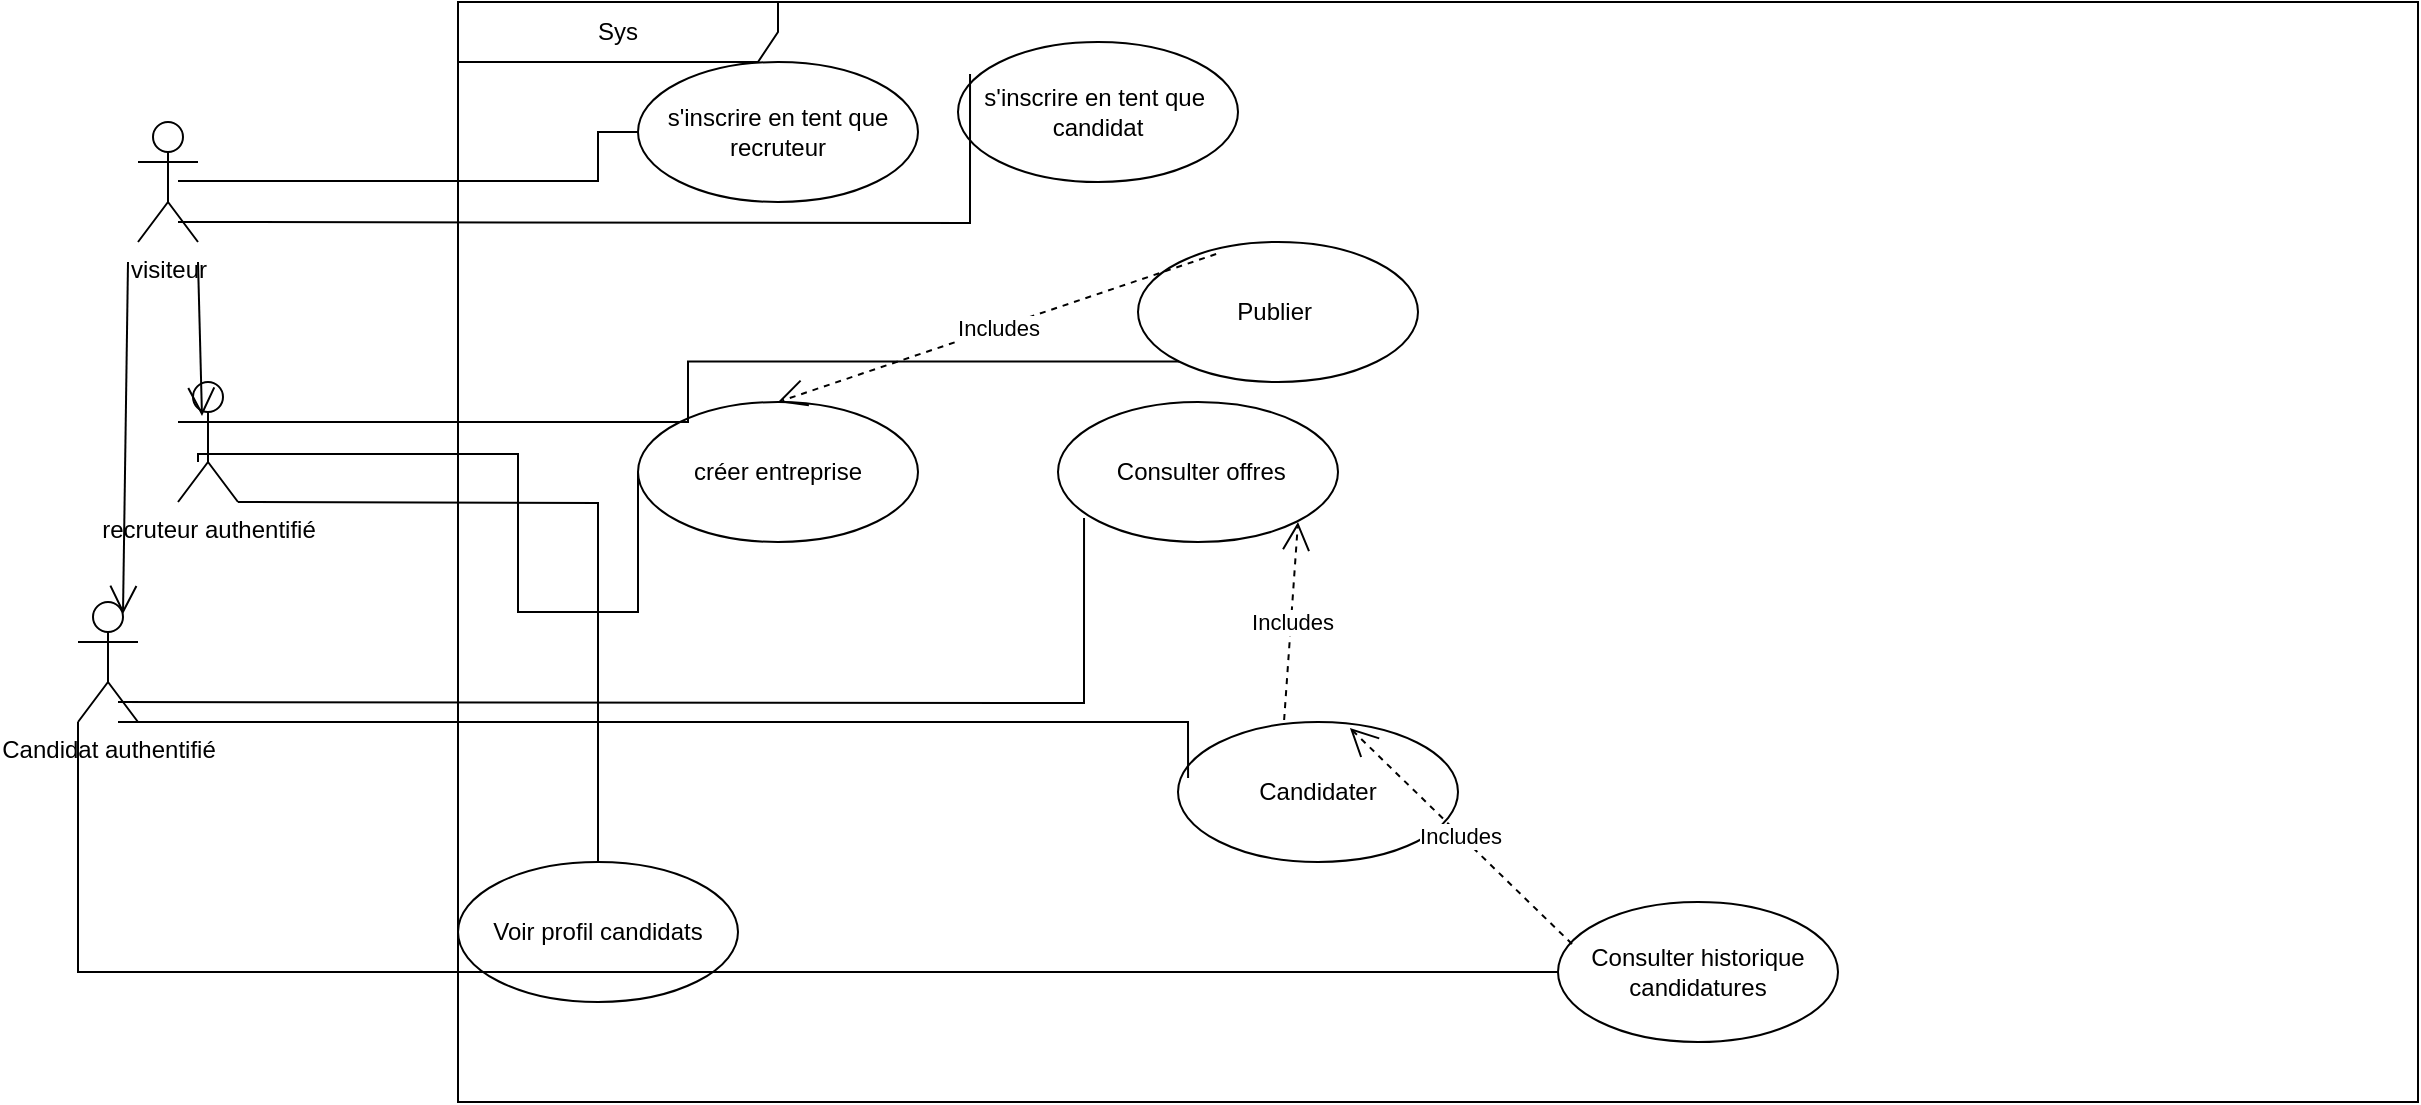 <mxfile version="26.1.1">
  <diagram name="Page-1" id="LaAgvc_H49lso2V-GCZU">
    <mxGraphModel dx="1434" dy="107" grid="1" gridSize="10" guides="1" tooltips="1" connect="1" arrows="1" fold="1" page="0" pageScale="1" pageWidth="1654" pageHeight="2336" math="0" shadow="0">
      <root>
        <mxCell id="0" />
        <mxCell id="1" parent="0" />
        <mxCell id="Hp68hWNEJMO9zHYdXdST-1" value="Sys" style="shape=umlFrame;whiteSpace=wrap;html=1;pointerEvents=0;recursiveResize=0;container=1;collapsible=0;width=160;" vertex="1" parent="1">
          <mxGeometry x="280" y="910" width="980" height="550" as="geometry" />
        </mxCell>
        <mxCell id="Hp68hWNEJMO9zHYdXdST-4" value="s&#39;inscrire en tent que recruteur" style="ellipse;whiteSpace=wrap;html=1;" vertex="1" parent="Hp68hWNEJMO9zHYdXdST-1">
          <mxGeometry x="90" y="30" width="140" height="70" as="geometry" />
        </mxCell>
        <mxCell id="Hp68hWNEJMO9zHYdXdST-5" value="&amp;nbsp;Consulter offres" style="ellipse;whiteSpace=wrap;html=1;" vertex="1" parent="Hp68hWNEJMO9zHYdXdST-1">
          <mxGeometry x="300" y="200" width="140" height="70" as="geometry" />
        </mxCell>
        <mxCell id="Hp68hWNEJMO9zHYdXdST-6" value="Candidater" style="ellipse;whiteSpace=wrap;html=1;" vertex="1" parent="Hp68hWNEJMO9zHYdXdST-1">
          <mxGeometry x="360" y="360" width="140" height="70" as="geometry" />
        </mxCell>
        <mxCell id="Hp68hWNEJMO9zHYdXdST-7" value="Consulter historique candidatures" style="ellipse;whiteSpace=wrap;html=1;" vertex="1" parent="Hp68hWNEJMO9zHYdXdST-1">
          <mxGeometry x="550" y="450" width="140" height="70" as="geometry" />
        </mxCell>
        <mxCell id="Hp68hWNEJMO9zHYdXdST-8" value="créer entreprise" style="ellipse;whiteSpace=wrap;html=1;" vertex="1" parent="Hp68hWNEJMO9zHYdXdST-1">
          <mxGeometry x="90" y="200" width="140" height="70" as="geometry" />
        </mxCell>
        <mxCell id="Hp68hWNEJMO9zHYdXdST-9" value="Publier&amp;nbsp;" style="ellipse;whiteSpace=wrap;html=1;" vertex="1" parent="Hp68hWNEJMO9zHYdXdST-1">
          <mxGeometry x="340" y="120" width="140" height="70" as="geometry" />
        </mxCell>
        <mxCell id="Hp68hWNEJMO9zHYdXdST-10" value="Voir profil candidats" style="ellipse;whiteSpace=wrap;html=1;" vertex="1" parent="Hp68hWNEJMO9zHYdXdST-1">
          <mxGeometry y="430" width="140" height="70" as="geometry" />
        </mxCell>
        <mxCell id="Hp68hWNEJMO9zHYdXdST-18" value="s&#39;inscrire en tent que&amp;nbsp;&lt;div&gt;candidat&lt;/div&gt;" style="ellipse;whiteSpace=wrap;html=1;" vertex="1" parent="Hp68hWNEJMO9zHYdXdST-1">
          <mxGeometry x="250" y="20" width="140" height="70" as="geometry" />
        </mxCell>
        <mxCell id="Hp68hWNEJMO9zHYdXdST-27" value="" style="endArrow=none;html=1;edgeStyle=orthogonalEdgeStyle;rounded=0;" edge="1" parent="Hp68hWNEJMO9zHYdXdST-1" target="Hp68hWNEJMO9zHYdXdST-10">
          <mxGeometry relative="1" as="geometry">
            <mxPoint x="-110" y="250" as="sourcePoint" />
            <mxPoint x="50" y="250" as="targetPoint" />
          </mxGeometry>
        </mxCell>
        <mxCell id="Hp68hWNEJMO9zHYdXdST-39" value="Includes" style="endArrow=open;endSize=12;dashed=1;html=1;rounded=0;entryX=0.614;entryY=0.043;entryDx=0;entryDy=0;entryPerimeter=0;exitX=0.05;exitY=0.3;exitDx=0;exitDy=0;exitPerimeter=0;" edge="1" parent="Hp68hWNEJMO9zHYdXdST-1" source="Hp68hWNEJMO9zHYdXdST-7" target="Hp68hWNEJMO9zHYdXdST-6">
          <mxGeometry width="160" relative="1" as="geometry">
            <mxPoint x="350" y="260" as="sourcePoint" />
            <mxPoint x="510" y="260" as="targetPoint" />
          </mxGeometry>
        </mxCell>
        <mxCell id="Hp68hWNEJMO9zHYdXdST-43" value="Includes" style="endArrow=open;endSize=12;dashed=1;html=1;rounded=0;entryX=0.5;entryY=0;entryDx=0;entryDy=0;exitX=0.279;exitY=0.086;exitDx=0;exitDy=0;exitPerimeter=0;" edge="1" parent="Hp68hWNEJMO9zHYdXdST-1" source="Hp68hWNEJMO9zHYdXdST-9" target="Hp68hWNEJMO9zHYdXdST-8">
          <mxGeometry width="160" relative="1" as="geometry">
            <mxPoint x="391" y="198" as="sourcePoint" />
            <mxPoint x="280" y="90" as="targetPoint" />
          </mxGeometry>
        </mxCell>
        <mxCell id="Hp68hWNEJMO9zHYdXdST-44" value="Includes" style="endArrow=open;endSize=12;dashed=1;html=1;rounded=0;entryX=0.614;entryY=0.043;entryDx=0;entryDy=0;entryPerimeter=0;exitX=0.379;exitY=-0.014;exitDx=0;exitDy=0;exitPerimeter=0;" edge="1" parent="Hp68hWNEJMO9zHYdXdST-1" source="Hp68hWNEJMO9zHYdXdST-6">
          <mxGeometry width="160" relative="1" as="geometry">
            <mxPoint x="531" y="368" as="sourcePoint" />
            <mxPoint x="420" y="260" as="targetPoint" />
          </mxGeometry>
        </mxCell>
        <mxCell id="Hp68hWNEJMO9zHYdXdST-2" value="recruteur authentifié" style="shape=umlActor;verticalLabelPosition=bottom;verticalAlign=top;html=1;" vertex="1" parent="1">
          <mxGeometry x="140" y="1100" width="30" height="60" as="geometry" />
        </mxCell>
        <mxCell id="Hp68hWNEJMO9zHYdXdST-3" value="Candidat authentifié" style="shape=umlActor;verticalLabelPosition=bottom;verticalAlign=top;html=1;" vertex="1" parent="1">
          <mxGeometry x="90" y="1210" width="30" height="60" as="geometry" />
        </mxCell>
        <mxCell id="Hp68hWNEJMO9zHYdXdST-16" value="visiteur" style="shape=umlActor;verticalLabelPosition=bottom;verticalAlign=top;html=1;" vertex="1" parent="1">
          <mxGeometry x="120" y="970" width="30" height="60" as="geometry" />
        </mxCell>
        <mxCell id="Hp68hWNEJMO9zHYdXdST-19" value="" style="endArrow=none;html=1;edgeStyle=orthogonalEdgeStyle;rounded=0;entryX=0;entryY=0.5;entryDx=0;entryDy=0;" edge="1" parent="1" target="Hp68hWNEJMO9zHYdXdST-4">
          <mxGeometry relative="1" as="geometry">
            <mxPoint x="140" y="999.5" as="sourcePoint" />
            <mxPoint x="300" y="1000" as="targetPoint" />
            <Array as="points">
              <mxPoint x="350" y="1000" />
            </Array>
          </mxGeometry>
        </mxCell>
        <mxCell id="Hp68hWNEJMO9zHYdXdST-22" value="" style="endArrow=none;html=1;edgeStyle=orthogonalEdgeStyle;rounded=0;entryX=0.043;entryY=0.229;entryDx=0;entryDy=0;entryPerimeter=0;" edge="1" parent="1" target="Hp68hWNEJMO9zHYdXdST-18">
          <mxGeometry relative="1" as="geometry">
            <mxPoint x="140" y="1020" as="sourcePoint" />
            <mxPoint x="300" y="1020" as="targetPoint" />
          </mxGeometry>
        </mxCell>
        <mxCell id="Hp68hWNEJMO9zHYdXdST-31" value="" style="endArrow=open;endFill=1;endSize=12;html=1;rounded=0;entryX=0.4;entryY=0.283;entryDx=0;entryDy=0;entryPerimeter=0;exitX=1;exitY=1.167;exitDx=0;exitDy=0;exitPerimeter=0;" edge="1" parent="1" source="Hp68hWNEJMO9zHYdXdST-16" target="Hp68hWNEJMO9zHYdXdST-2">
          <mxGeometry width="160" relative="1" as="geometry">
            <mxPoint x="30" y="1080" as="sourcePoint" />
            <mxPoint x="190" y="1080" as="targetPoint" />
          </mxGeometry>
        </mxCell>
        <mxCell id="Hp68hWNEJMO9zHYdXdST-33" value="" style="endArrow=open;endFill=1;endSize=12;html=1;rounded=0;entryX=0.75;entryY=0.1;entryDx=0;entryDy=0;entryPerimeter=0;" edge="1" parent="1" target="Hp68hWNEJMO9zHYdXdST-3">
          <mxGeometry width="160" relative="1" as="geometry">
            <mxPoint x="115" y="1040" as="sourcePoint" />
            <mxPoint x="120" y="1160" as="targetPoint" />
          </mxGeometry>
        </mxCell>
        <mxCell id="Hp68hWNEJMO9zHYdXdST-25" value="" style="endArrow=none;html=1;edgeStyle=orthogonalEdgeStyle;rounded=0;exitX=1;exitY=0.333;exitDx=0;exitDy=0;exitPerimeter=0;entryX=0;entryY=1;entryDx=0;entryDy=0;" edge="1" parent="1" source="Hp68hWNEJMO9zHYdXdST-2" target="Hp68hWNEJMO9zHYdXdST-9">
          <mxGeometry relative="1" as="geometry">
            <mxPoint x="290" y="1190" as="sourcePoint" />
            <mxPoint x="450" y="1190" as="targetPoint" />
          </mxGeometry>
        </mxCell>
        <mxCell id="Hp68hWNEJMO9zHYdXdST-26" value="" style="endArrow=none;html=1;edgeStyle=orthogonalEdgeStyle;rounded=0;entryX=0;entryY=0.5;entryDx=0;entryDy=0;" edge="1" parent="1" target="Hp68hWNEJMO9zHYdXdST-8">
          <mxGeometry relative="1" as="geometry">
            <mxPoint x="150" y="1140" as="sourcePoint" />
            <mxPoint x="310" y="1150" as="targetPoint" />
            <Array as="points">
              <mxPoint x="150" y="1136" />
              <mxPoint x="310" y="1136" />
              <mxPoint x="310" y="1215" />
            </Array>
          </mxGeometry>
        </mxCell>
        <mxCell id="Hp68hWNEJMO9zHYdXdST-28" value="" style="endArrow=none;html=1;edgeStyle=orthogonalEdgeStyle;rounded=0;entryX=0.093;entryY=0.829;entryDx=0;entryDy=0;entryPerimeter=0;" edge="1" parent="1" target="Hp68hWNEJMO9zHYdXdST-5">
          <mxGeometry relative="1" as="geometry">
            <mxPoint x="110" y="1260" as="sourcePoint" />
            <mxPoint x="270" y="1260" as="targetPoint" />
          </mxGeometry>
        </mxCell>
        <mxCell id="Hp68hWNEJMO9zHYdXdST-29" value="" style="endArrow=none;html=1;edgeStyle=orthogonalEdgeStyle;rounded=0;entryX=0.036;entryY=0.4;entryDx=0;entryDy=0;entryPerimeter=0;" edge="1" parent="1" target="Hp68hWNEJMO9zHYdXdST-6">
          <mxGeometry relative="1" as="geometry">
            <mxPoint x="110" y="1270" as="sourcePoint" />
            <mxPoint x="270" y="1270" as="targetPoint" />
            <Array as="points">
              <mxPoint x="645" y="1270" />
            </Array>
          </mxGeometry>
        </mxCell>
        <mxCell id="Hp68hWNEJMO9zHYdXdST-40" value="" style="endArrow=none;html=1;edgeStyle=orthogonalEdgeStyle;rounded=0;exitX=0;exitY=1;exitDx=0;exitDy=0;exitPerimeter=0;entryX=0;entryY=0.5;entryDx=0;entryDy=0;" edge="1" parent="1" source="Hp68hWNEJMO9zHYdXdST-3" target="Hp68hWNEJMO9zHYdXdST-7">
          <mxGeometry relative="1" as="geometry">
            <mxPoint x="440" y="1320" as="sourcePoint" />
            <mxPoint x="600" y="1320" as="targetPoint" />
          </mxGeometry>
        </mxCell>
      </root>
    </mxGraphModel>
  </diagram>
</mxfile>
